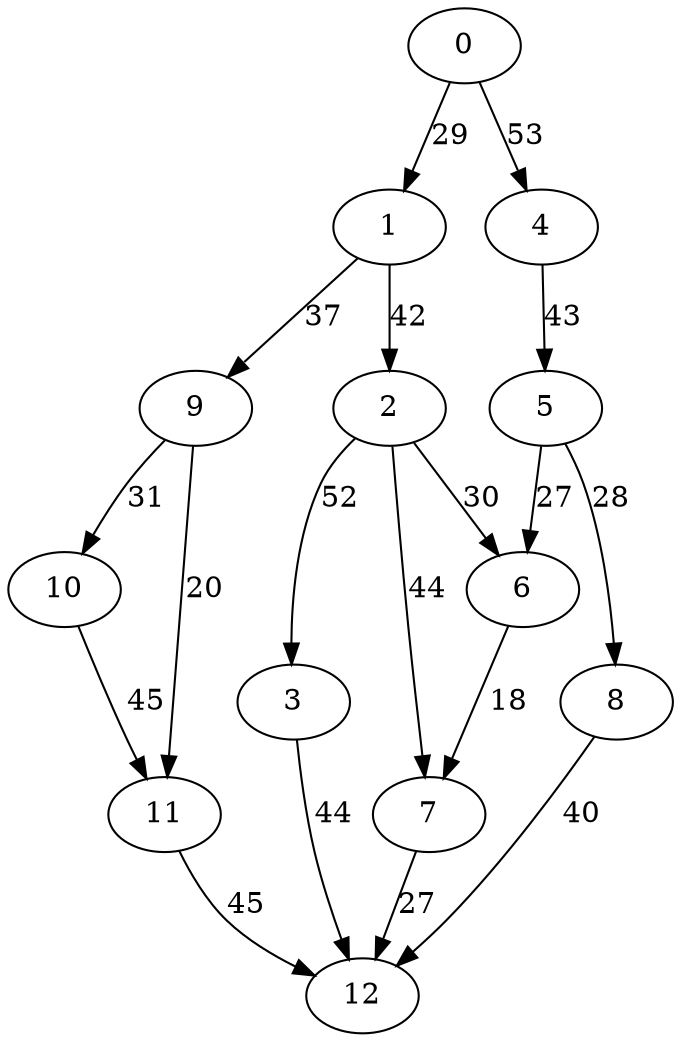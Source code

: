 digraph data2 {
0 -> 1 [ label = 29 ];
0 -> 4 [ label = 53 ];
1 -> 2 [ label = 42 ];
1 -> 9 [ label = 37 ];
2 -> 3 [ label = 52 ];
2 -> 6 [ label = 30 ];
2 -> 7 [ label = 44 ];
3 -> 12 [ label = 44 ];
4 -> 5 [ label = 43 ];
5 -> 6 [ label = 27 ];
5 -> 8 [ label = 28 ];
6 -> 7 [ label = 18 ];
7 -> 12 [ label = 27 ];
8 -> 12 [ label = 40 ];
9 -> 10 [ label = 31 ];
9 -> 11 [ label = 20 ];
10 -> 11 [ label = 45 ];
11 -> 12 [ label = 45 ];
 }

